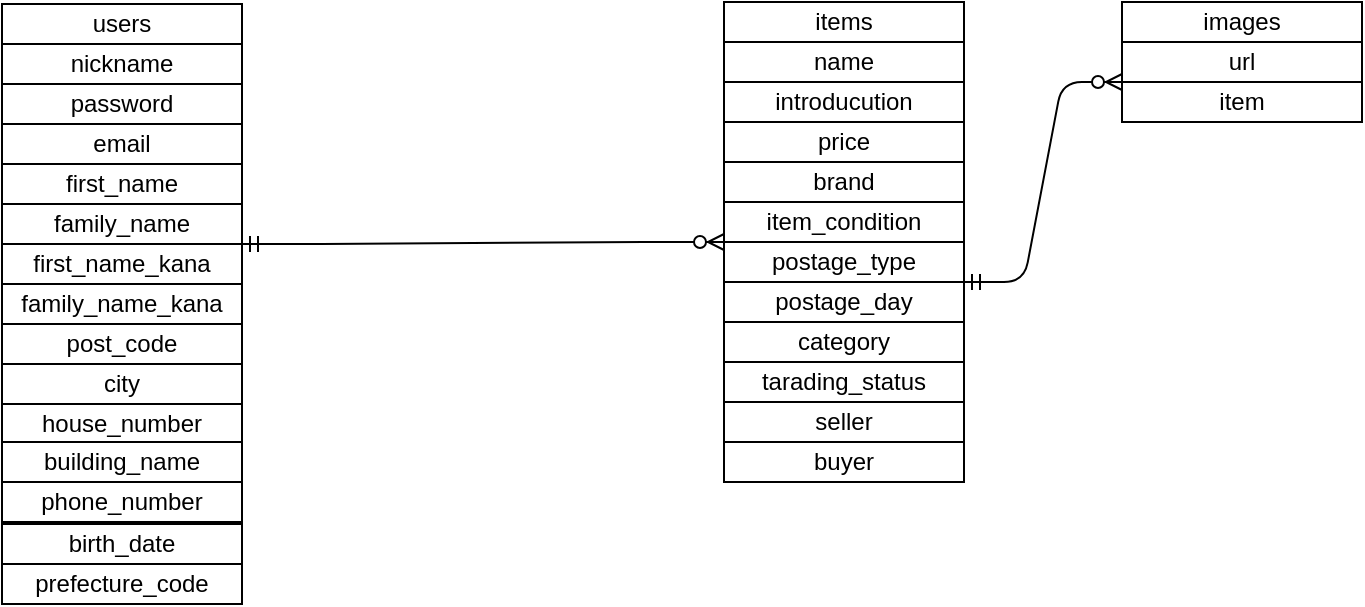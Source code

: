 <mxfile>
    <diagram id="jqPXKS2c3JfgOpeAtfCP" name="ページ1">
        <mxGraphModel dx="1421" dy="976" grid="1" gridSize="10" guides="1" tooltips="1" connect="1" arrows="1" fold="1" page="1" pageScale="1" pageWidth="827" pageHeight="1169" math="0" shadow="0">
            <root>
                <mxCell id="0"/>
                <mxCell id="1" parent="0"/>
                <mxCell id="9" style="edgeStyle=orthogonalEdgeStyle;rounded=0;orthogonalLoop=1;jettySize=auto;html=1;exitX=0.5;exitY=1;exitDx=0;exitDy=0;" edge="1" parent="1">
                    <mxGeometry relative="1" as="geometry">
                        <mxPoint x="148.0" y="60" as="sourcePoint"/>
                        <mxPoint x="148.0" y="60" as="targetPoint"/>
                    </mxGeometry>
                </mxCell>
                <mxCell id="13" value="items" style="whiteSpace=wrap;html=1;align=center;" vertex="1" parent="1">
                    <mxGeometry x="481" y="39" width="120" height="20" as="geometry"/>
                </mxCell>
                <mxCell id="14" value="prefecture_code" style="whiteSpace=wrap;html=1;align=center;" vertex="1" parent="1">
                    <mxGeometry x="120" y="320" width="120" height="20" as="geometry"/>
                </mxCell>
                <mxCell id="16" value="users" style="whiteSpace=wrap;html=1;align=center;" vertex="1" parent="1">
                    <mxGeometry x="120" y="40" width="120" height="20" as="geometry"/>
                </mxCell>
                <mxCell id="18" value="nickname" style="whiteSpace=wrap;html=1;align=center;" vertex="1" parent="1">
                    <mxGeometry x="120" y="60" width="120" height="20" as="geometry"/>
                </mxCell>
                <mxCell id="33" value="password" style="whiteSpace=wrap;html=1;align=center;" vertex="1" parent="1">
                    <mxGeometry x="120" y="80" width="120" height="20" as="geometry"/>
                </mxCell>
                <mxCell id="34" value="email" style="whiteSpace=wrap;html=1;align=center;" vertex="1" parent="1">
                    <mxGeometry x="120" y="100" width="120" height="20" as="geometry"/>
                </mxCell>
                <mxCell id="35" value="first_name" style="whiteSpace=wrap;html=1;align=center;" vertex="1" parent="1">
                    <mxGeometry x="120" y="120" width="120" height="20" as="geometry"/>
                </mxCell>
                <mxCell id="36" value="family_name" style="whiteSpace=wrap;html=1;align=center;" vertex="1" parent="1">
                    <mxGeometry x="120" y="140" width="120" height="20" as="geometry"/>
                </mxCell>
                <mxCell id="37" value="first_name_kana" style="whiteSpace=wrap;html=1;align=center;" vertex="1" parent="1">
                    <mxGeometry x="120" y="160" width="120" height="20" as="geometry"/>
                </mxCell>
                <mxCell id="38" value="family_name_kana" style="whiteSpace=wrap;html=1;align=center;" vertex="1" parent="1">
                    <mxGeometry x="120" y="180" width="120" height="20" as="geometry"/>
                </mxCell>
                <mxCell id="39" value="post_code" style="whiteSpace=wrap;html=1;align=center;" vertex="1" parent="1">
                    <mxGeometry x="120" y="200" width="120" height="20" as="geometry"/>
                </mxCell>
                <mxCell id="40" value="city" style="whiteSpace=wrap;html=1;align=center;" vertex="1" parent="1">
                    <mxGeometry x="120" y="220" width="120" height="20" as="geometry"/>
                </mxCell>
                <mxCell id="41" value="house_number" style="whiteSpace=wrap;html=1;align=center;" vertex="1" parent="1">
                    <mxGeometry x="120" y="240" width="120" height="20" as="geometry"/>
                </mxCell>
                <mxCell id="42" value="building_name" style="whiteSpace=wrap;html=1;align=center;" vertex="1" parent="1">
                    <mxGeometry x="120" y="259" width="120" height="20" as="geometry"/>
                </mxCell>
                <mxCell id="43" value="phone_number" style="whiteSpace=wrap;html=1;align=center;" vertex="1" parent="1">
                    <mxGeometry x="120" y="279" width="120" height="20" as="geometry"/>
                </mxCell>
                <mxCell id="44" value="birth_date" style="whiteSpace=wrap;html=1;align=center;" vertex="1" parent="1">
                    <mxGeometry x="120" y="300" width="120" height="20" as="geometry"/>
                </mxCell>
                <mxCell id="56" value="buyer" style="whiteSpace=wrap;html=1;align=center;" vertex="1" parent="1">
                    <mxGeometry x="481" y="259" width="120" height="20" as="geometry"/>
                </mxCell>
                <mxCell id="57" value="seller" style="whiteSpace=wrap;html=1;align=center;" vertex="1" parent="1">
                    <mxGeometry x="481" y="239" width="120" height="20" as="geometry"/>
                </mxCell>
                <mxCell id="58" value="tarading_status" style="whiteSpace=wrap;html=1;align=center;" vertex="1" parent="1">
                    <mxGeometry x="481" y="219" width="120" height="20" as="geometry"/>
                </mxCell>
                <mxCell id="59" value="category" style="whiteSpace=wrap;html=1;align=center;" vertex="1" parent="1">
                    <mxGeometry x="481" y="199" width="120" height="20" as="geometry"/>
                </mxCell>
                <mxCell id="60" value="postage_day" style="whiteSpace=wrap;html=1;align=center;" vertex="1" parent="1">
                    <mxGeometry x="481" y="179" width="120" height="20" as="geometry"/>
                </mxCell>
                <mxCell id="61" value="postage_type" style="whiteSpace=wrap;html=1;align=center;" vertex="1" parent="1">
                    <mxGeometry x="481" y="159" width="120" height="20" as="geometry"/>
                </mxCell>
                <mxCell id="62" value="item_condition" style="whiteSpace=wrap;html=1;align=center;" vertex="1" parent="1">
                    <mxGeometry x="481" y="139" width="120" height="20" as="geometry"/>
                </mxCell>
                <mxCell id="63" value="brand" style="whiteSpace=wrap;html=1;align=center;" vertex="1" parent="1">
                    <mxGeometry x="481" y="119" width="120" height="20" as="geometry"/>
                </mxCell>
                <mxCell id="64" value="price" style="whiteSpace=wrap;html=1;align=center;" vertex="1" parent="1">
                    <mxGeometry x="481" y="99" width="120" height="20" as="geometry"/>
                </mxCell>
                <mxCell id="65" value="introducution" style="whiteSpace=wrap;html=1;align=center;" vertex="1" parent="1">
                    <mxGeometry x="481" y="79" width="120" height="20" as="geometry"/>
                </mxCell>
                <mxCell id="66" value="name" style="whiteSpace=wrap;html=1;align=center;" vertex="1" parent="1">
                    <mxGeometry x="481" y="59" width="120" height="20" as="geometry"/>
                </mxCell>
                <mxCell id="74" value="images" style="whiteSpace=wrap;html=1;align=center;" vertex="1" parent="1">
                    <mxGeometry x="680" y="39" width="120" height="20" as="geometry"/>
                </mxCell>
                <mxCell id="75" value="url" style="whiteSpace=wrap;html=1;align=center;" vertex="1" parent="1">
                    <mxGeometry x="680" y="59" width="120" height="20" as="geometry"/>
                </mxCell>
                <mxCell id="76" value="item" style="whiteSpace=wrap;html=1;align=center;" vertex="1" parent="1">
                    <mxGeometry x="680" y="79" width="120" height="20" as="geometry"/>
                </mxCell>
                <mxCell id="100" value="" style="edgeStyle=entityRelationEdgeStyle;fontSize=12;html=1;endArrow=ERzeroToMany;startArrow=ERmandOne;" edge="1" parent="1">
                    <mxGeometry width="100" height="100" relative="1" as="geometry">
                        <mxPoint x="601" y="179" as="sourcePoint"/>
                        <mxPoint x="680" y="79" as="targetPoint"/>
                    </mxGeometry>
                </mxCell>
                <mxCell id="101" value="" style="edgeStyle=entityRelationEdgeStyle;fontSize=12;html=1;endArrow=ERzeroToMany;startArrow=ERmandOne;exitX=1;exitY=1;exitDx=0;exitDy=0;entryX=0;entryY=1;entryDx=0;entryDy=0;" edge="1" parent="1" source="36" target="62">
                    <mxGeometry width="100" height="100" relative="1" as="geometry">
                        <mxPoint x="251" y="190" as="sourcePoint"/>
                        <mxPoint x="481" y="60" as="targetPoint"/>
                    </mxGeometry>
                </mxCell>
            </root>
        </mxGraphModel>
    </diagram>
</mxfile>